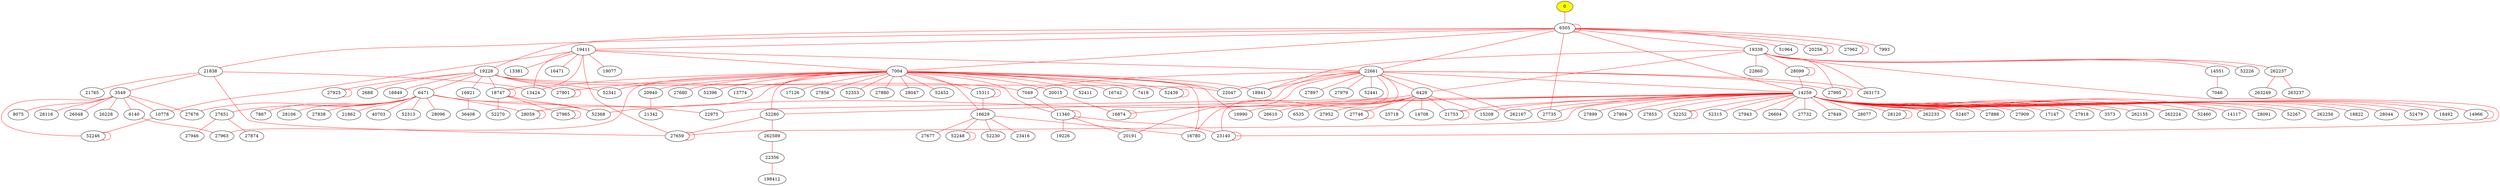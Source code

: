strict graph topology {
	"0" [label="0", style="filled", color="black", fillcolor="yellow"];
	"0" -- "6505" [color=red];
	"6505" -- "7004" [color=red];
	"7004" -- "20940" [color=red];
	"20940" -- "21342" [color=red];
	"6505" -- "6505" [color=red];
	"6505" -- "19411" [color=red];
	"19411" -- "13424" [color=red];
	"6505" -- "19228" [color=red];
	"19228" -- "2688" [color=red];
	"6505" -- "19338" [color=red];
	"19338" -- "28099" [color=red];
	"6505" -- "51964" [color=red];
	"6505" -- "21838" [color=red];
	"21838" -- "3549" [color=red];
	"3549" -- "26048" [color=red];
	"3549" -- "26228" [color=red];
	"7004" -- "16629" [color=red];
	"21838" -- "21765" [color=red];
	"3549" -- "52246" [color=red];
	"19338" -- "14551" [color=red];
	"14551" -- "7046" [color=red];
	"19411" -- "19077" [color=red];
	"19228" -- "6471" [color=red];
	"6505" -- "20256" [color=red];
	"20256" -- "20256" [color=red];
	"19228" -- "16921" [color=red];
	"16921" -- "36408" [color=red];
	"3549" -- "8075" [color=red];
	"7004" -- "11340" [color=red];
	"11340" -- "11340" [color=red];
	"11340" -- "19226" [color=red];
	"19411" -- "16471" [color=red];
	"19338" -- "23140" [color=red];
	"23140" -- "23140" [color=red];
	"11340" -- "23140" [color=red];
	"6505" -- "22661" [color=red];
	"22661" -- "23140" [color=red];
	"22661" -- "6429" [color=red];
	"6429" -- "26610" [color=red];
	"19228" -- "7049" [color=red];
	"7049" -- "11340" [color=red];
	"22661" -- "20191" [color=red];
	"11340" -- "20191" [color=red];
	"6505" -- "14259" [color=red];
	"6471" -- "40703" [color=red];
	"14259" -- "262155" [color=red];
	"22661" -- "27897" [color=red];
	"7004" -- "16742" [color=red];
	"19338" -- "262237" [color=red];
	"14259" -- "262224" [color=red];
	"14259" -- "17147" [color=red];
	"19338" -- "52226" [color=red];
	"14259" -- "27918" [color=red];
	"6471" -- "7867" [color=red];
	"16629" -- "16780" [color=red];
	"22661" -- "16780" [color=red];
	"7004" -- "16780" [color=red];
	"14259" -- "3573" [color=red];
	"28099" -- "28099" [color=red];
	"28099" -- "14259" [color=red];
	"14259" -- "52280" [color=red];
	"52280" -- "262589" [color=red];
	"262589" -- "22356" [color=red];
	"22356" -- "198412" [color=red];
	"14259" -- "52460" [color=red];
	"6471" -- "28106" [color=red];
	"22661" -- "27995" [color=red];
	"27995" -- "27995" [color=red];
	"7004" -- "7418" [color=red];
	"14259" -- "14117" [color=red];
	"19228" -- "27901" [color=red];
	"27901" -- "27901" [color=red];
	"7004" -- "27901" [color=red];
	"7004" -- "52439" [color=red];
	"52439" -- "52439" [color=red];
	"19228" -- "27925" [color=red];
	"6429" -- "6535" [color=red];
	"19338" -- "6429" [color=red];
	"16629" -- "23416" [color=red];
	"7004" -- "27680" [color=red];
	"14259" -- "27735" [color=red];
	"27925" -- "27925" [color=red];
	"19338" -- "27995" [color=red];
	"7004" -- "13424" [color=red];
	"19411" -- "22661" [color=red];
	"6471" -- "52368" [color=red];
	"6429" -- "52368" [color=red];
	"19411" -- "18747" [color=red];
	"18747" -- "52368" [color=red];
	"7004" -- "15311" [color=red];
	"22661" -- "262167" [color=red];
	"14259" -- "262167" [color=red];
	"22661" -- "22047" [color=red];
	"7004" -- "22047" [color=red];
	"7004" -- "52396" [color=red];
	"6471" -- "52313" [color=red];
	"14259" -- "28091" [color=red];
	"6471" -- "28096" [color=red];
	"14259" -- "27659" [color=red];
	"7004" -- "52280" [color=red];
	"52280" -- "27659" [color=red];
	"27659" -- "27659" [color=red];
	"19228" -- "22047" [color=red];
	"14259" -- "52267" [color=red];
	"22661" -- "263173" [color=red];
	"22661" -- "27979" [color=red];
	"52246" -- "52246" [color=red];
	"19411" -- "10778" [color=red];
	"10778" -- "52246" [color=red];
	"18747" -- "52270" [color=red];
	"19228" -- "52341" [color=red];
	"7004" -- "52341" [color=red];
	"22661" -- "7049" [color=red];
	"14259" -- "262256" [color=red];
	"19338" -- "22860" [color=red];
	"14259" -- "18822" [color=red];
	"14259" -- "28044" [color=red];
	"19338" -- "263173" [color=red];
	"14259" -- "52479" [color=red];
	"262237" -- "263249" [color=red];
	"22661" -- "16874" [color=red];
	"3549" -- "28116" [color=red];
	"14259" -- "16990" [color=red];
	"16874" -- "16874" [color=red];
	"7004" -- "20015" [color=red];
	"20015" -- "16874" [color=red];
	"22661" -- "52441" [color=red];
	"7004" -- "13774" [color=red];
	"6471" -- "27651" [color=red];
	"27651" -- "27946" [color=red];
	"16629" -- "27677" [color=red];
	"14259" -- "18492" [color=red];
	"6429" -- "21753" [color=red];
	"21753" -- "21753" [color=red];
	"14259" -- "21753" [color=red];
	"6471" -- "27838" [color=red];
	"3549" -- "27676" [color=red];
	"6471" -- "27676" [color=red];
	"7004" -- "27963" [color=red];
	"3549" -- "6140" [color=red];
	"6140" -- "27963" [color=red];
	"14259" -- "14966" [color=red];
	"14966" -- "14966" [color=red];
	"7004" -- "17126" [color=red];
	"7004" -- "27856" [color=red];
	"14259" -- "27899" [color=red];
	"14259" -- "27904" [color=red];
	"19411" -- "27659" [color=red];
	"21838" -- "27659" [color=red];
	"22661" -- "14259" [color=red];
	"6471" -- "28059" [color=red];
	"7004" -- "28059" [color=red];
	"28059" -- "28059" [color=red];
	"14259" -- "27853" [color=red];
	"7004" -- "16990" [color=red];
	"6429" -- "27952" [color=red];
	"14259" -- "15208" [color=red];
	"6429" -- "15208" [color=red];
	"19338" -- "18941" [color=red];
	"22661" -- "18941" [color=red];
	"7004" -- "18941" [color=red];
	"27651" -- "27874" [color=red];
	"14259" -- "52252" [color=red];
	"52252" -- "52252" [color=red];
	"16629" -- "52248" [color=red];
	"52248" -- "52248" [color=red];
	"7004" -- "52353" [color=red];
	"6429" -- "27746" [color=red];
	"27746" -- "27746" [color=red];
	"14259" -- "52315" [color=red];
	"14259" -- "22975" [color=red];
	"6471" -- "22975" [color=red];
	"14259" -- "27943" [color=red];
	"14259" -- "26604" [color=red];
	"6429" -- "25718" [color=red];
	"6505" -- "27735" [color=red];
	"3549" -- "10778" [color=red];
	"6429" -- "14708" [color=red];
	"15311" -- "15311" [color=red];
	"16629" -- "52230" [color=red];
	"7004" -- "27880" [color=red];
	"14259" -- "27732" [color=red];
	"14259" -- "27849" [color=red];
	"19228" -- "18747" [color=red];
	"18747" -- "27965" [color=red];
	"27965" -- "27965" [color=red];
	"18747" -- "18747" [color=red];
	"14259" -- "28077" [color=red];
	"262237" -- "263237" [color=red];
	"6505" -- "27962" [color=red];
	"27962" -- "27962" [color=red];
	"7004" -- "28047" [color=red];
	"19228" -- "16849" [color=red];
	"19411" -- "13381" [color=red];
	"15311" -- "16629" [color=red];
	"21838" -- "13424" [color=red];
	"19411" -- "7004" [color=red];
	"14259" -- "28120" [color=red];
	"28120" -- "28120" [color=red];
	"14259" -- "262233" [color=red];
	"7004" -- "52452" [color=red];
	"14259" -- "52407" [color=red];
	"7004" -- "52411" [color=red];
	"14259" -- "27888" [color=red];
	"14259" -- "27909" [color=red];
	"6505" -- "7993" [color=red];
	"6471" -- "21862" [color=red];
}
